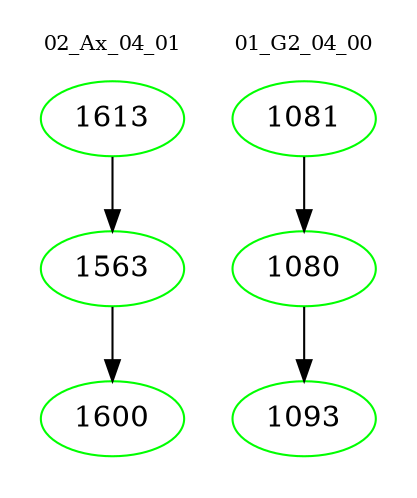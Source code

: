 digraph{
subgraph cluster_0 {
color = white
label = "02_Ax_04_01";
fontsize=10;
T0_1613 [label="1613", color="green"]
T0_1613 -> T0_1563 [color="black"]
T0_1563 [label="1563", color="green"]
T0_1563 -> T0_1600 [color="black"]
T0_1600 [label="1600", color="green"]
}
subgraph cluster_1 {
color = white
label = "01_G2_04_00";
fontsize=10;
T1_1081 [label="1081", color="green"]
T1_1081 -> T1_1080 [color="black"]
T1_1080 [label="1080", color="green"]
T1_1080 -> T1_1093 [color="black"]
T1_1093 [label="1093", color="green"]
}
}
